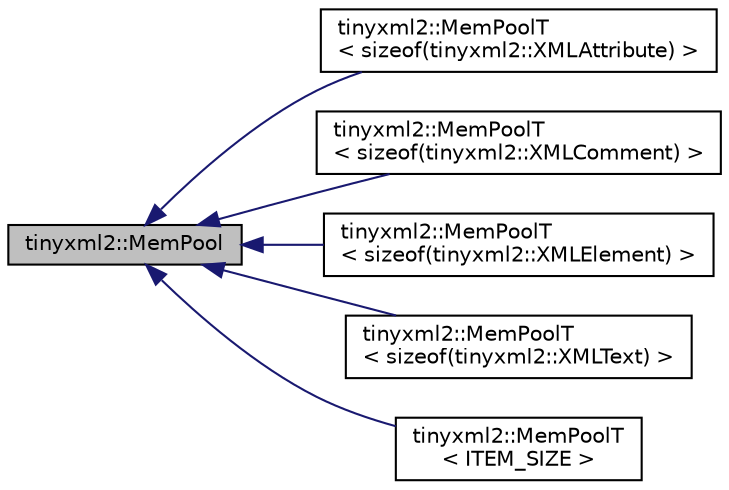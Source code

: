 digraph "tinyxml2::MemPool"
{
  edge [fontname="Helvetica",fontsize="10",labelfontname="Helvetica",labelfontsize="10"];
  node [fontname="Helvetica",fontsize="10",shape=record];
  rankdir="LR";
  Node0 [label="tinyxml2::MemPool",height=0.2,width=0.4,color="black", fillcolor="grey75", style="filled", fontcolor="black"];
  Node0 -> Node1 [dir="back",color="midnightblue",fontsize="10",style="solid"];
  Node1 [label="tinyxml2::MemPoolT\l\< sizeof(tinyxml2::XMLAttribute) \>",height=0.2,width=0.4,color="black", fillcolor="white", style="filled",URL="$classtinyxml2_1_1_mem_pool_t.html"];
  Node0 -> Node2 [dir="back",color="midnightblue",fontsize="10",style="solid"];
  Node2 [label="tinyxml2::MemPoolT\l\< sizeof(tinyxml2::XMLComment) \>",height=0.2,width=0.4,color="black", fillcolor="white", style="filled",URL="$classtinyxml2_1_1_mem_pool_t.html"];
  Node0 -> Node3 [dir="back",color="midnightblue",fontsize="10",style="solid"];
  Node3 [label="tinyxml2::MemPoolT\l\< sizeof(tinyxml2::XMLElement) \>",height=0.2,width=0.4,color="black", fillcolor="white", style="filled",URL="$classtinyxml2_1_1_mem_pool_t.html"];
  Node0 -> Node4 [dir="back",color="midnightblue",fontsize="10",style="solid"];
  Node4 [label="tinyxml2::MemPoolT\l\< sizeof(tinyxml2::XMLText) \>",height=0.2,width=0.4,color="black", fillcolor="white", style="filled",URL="$classtinyxml2_1_1_mem_pool_t.html"];
  Node0 -> Node5 [dir="back",color="midnightblue",fontsize="10",style="solid"];
  Node5 [label="tinyxml2::MemPoolT\l\< ITEM_SIZE \>",height=0.2,width=0.4,color="black", fillcolor="white", style="filled",URL="$classtinyxml2_1_1_mem_pool_t.html"];
}
